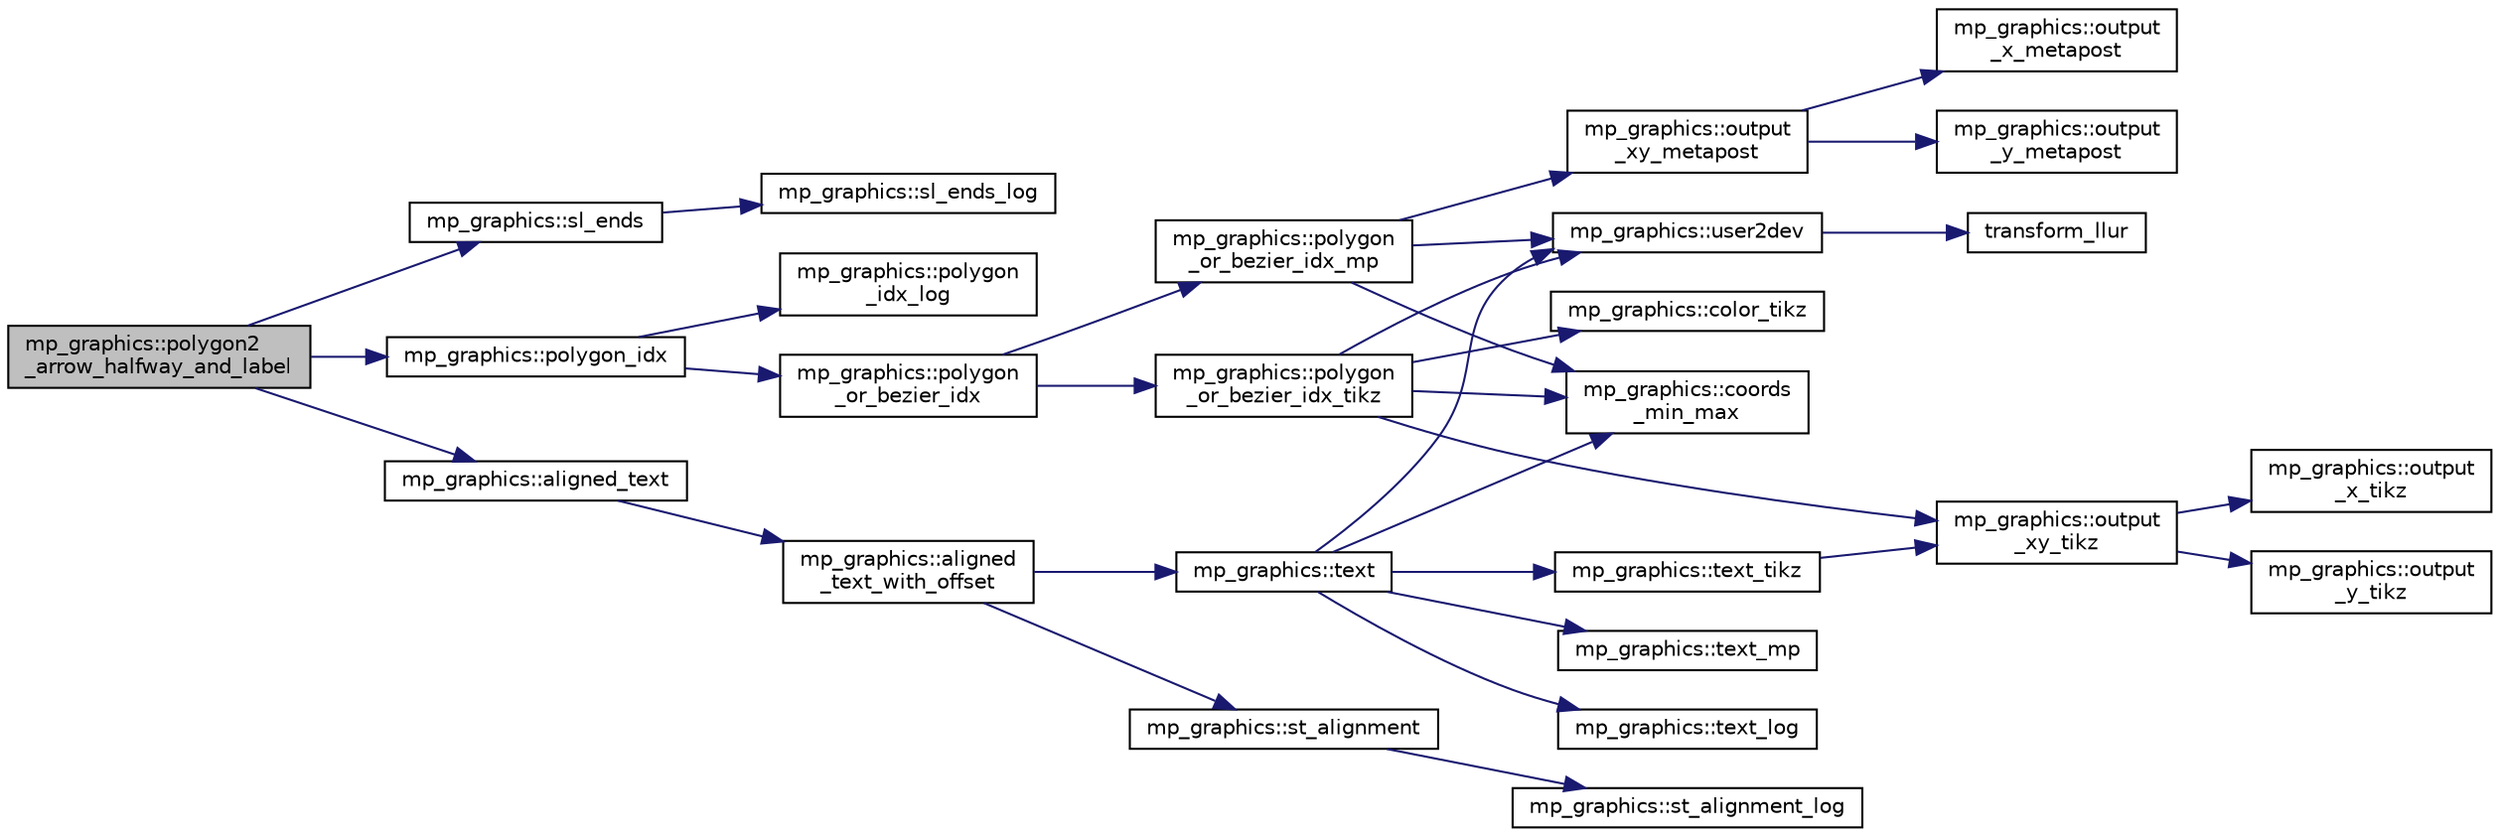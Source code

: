 digraph "mp_graphics::polygon2_arrow_halfway_and_label"
{
  edge [fontname="Helvetica",fontsize="10",labelfontname="Helvetica",labelfontsize="10"];
  node [fontname="Helvetica",fontsize="10",shape=record];
  rankdir="LR";
  Node5493 [label="mp_graphics::polygon2\l_arrow_halfway_and_label",height=0.2,width=0.4,color="black", fillcolor="grey75", style="filled", fontcolor="black"];
  Node5493 -> Node5494 [color="midnightblue",fontsize="10",style="solid",fontname="Helvetica"];
  Node5494 [label="mp_graphics::sl_ends",height=0.2,width=0.4,color="black", fillcolor="white", style="filled",URL="$da/d2c/classmp__graphics.html#a555d8a360035bd043aedba1563107551"];
  Node5494 -> Node5495 [color="midnightblue",fontsize="10",style="solid",fontname="Helvetica"];
  Node5495 [label="mp_graphics::sl_ends_log",height=0.2,width=0.4,color="black", fillcolor="white", style="filled",URL="$da/d2c/classmp__graphics.html#af3c7852b230527041002aac41b8481fd"];
  Node5493 -> Node5496 [color="midnightblue",fontsize="10",style="solid",fontname="Helvetica"];
  Node5496 [label="mp_graphics::polygon_idx",height=0.2,width=0.4,color="black", fillcolor="white", style="filled",URL="$da/d2c/classmp__graphics.html#a60729a478cad572ccb9df00b0f5988df"];
  Node5496 -> Node5497 [color="midnightblue",fontsize="10",style="solid",fontname="Helvetica"];
  Node5497 [label="mp_graphics::polygon\l_idx_log",height=0.2,width=0.4,color="black", fillcolor="white", style="filled",URL="$da/d2c/classmp__graphics.html#aef990b1a5e84f4781ff613ce48fafe83"];
  Node5496 -> Node5498 [color="midnightblue",fontsize="10",style="solid",fontname="Helvetica"];
  Node5498 [label="mp_graphics::polygon\l_or_bezier_idx",height=0.2,width=0.4,color="black", fillcolor="white", style="filled",URL="$da/d2c/classmp__graphics.html#ac67f20507b7b4f592e9ed90aaa1f472a"];
  Node5498 -> Node5499 [color="midnightblue",fontsize="10",style="solid",fontname="Helvetica"];
  Node5499 [label="mp_graphics::polygon\l_or_bezier_idx_mp",height=0.2,width=0.4,color="black", fillcolor="white", style="filled",URL="$da/d2c/classmp__graphics.html#ac1c736f6c02abd6df696eb949c3513ac"];
  Node5499 -> Node5500 [color="midnightblue",fontsize="10",style="solid",fontname="Helvetica"];
  Node5500 [label="mp_graphics::coords\l_min_max",height=0.2,width=0.4,color="black", fillcolor="white", style="filled",URL="$da/d2c/classmp__graphics.html#afa0af74da2afd1d00b2eeb5e25b4f596"];
  Node5499 -> Node5501 [color="midnightblue",fontsize="10",style="solid",fontname="Helvetica"];
  Node5501 [label="mp_graphics::user2dev",height=0.2,width=0.4,color="black", fillcolor="white", style="filled",URL="$da/d2c/classmp__graphics.html#af087f5f4b08c72f67f5e35cc312070fb"];
  Node5501 -> Node5502 [color="midnightblue",fontsize="10",style="solid",fontname="Helvetica"];
  Node5502 [label="transform_llur",height=0.2,width=0.4,color="black", fillcolor="white", style="filled",URL="$d9/d29/draw_8_c.html#af38b139f64e19404b9a944c7188d4aff"];
  Node5499 -> Node5503 [color="midnightblue",fontsize="10",style="solid",fontname="Helvetica"];
  Node5503 [label="mp_graphics::output\l_xy_metapost",height=0.2,width=0.4,color="black", fillcolor="white", style="filled",URL="$da/d2c/classmp__graphics.html#a564e7d2700489eed72ea865b3acc14db"];
  Node5503 -> Node5504 [color="midnightblue",fontsize="10",style="solid",fontname="Helvetica"];
  Node5504 [label="mp_graphics::output\l_x_metapost",height=0.2,width=0.4,color="black", fillcolor="white", style="filled",URL="$da/d2c/classmp__graphics.html#aee38beb59e940946cbb575cde90b9cfe"];
  Node5503 -> Node5505 [color="midnightblue",fontsize="10",style="solid",fontname="Helvetica"];
  Node5505 [label="mp_graphics::output\l_y_metapost",height=0.2,width=0.4,color="black", fillcolor="white", style="filled",URL="$da/d2c/classmp__graphics.html#a41c9d8463dc57fa97bb9a1e0577980b6"];
  Node5498 -> Node5506 [color="midnightblue",fontsize="10",style="solid",fontname="Helvetica"];
  Node5506 [label="mp_graphics::polygon\l_or_bezier_idx_tikz",height=0.2,width=0.4,color="black", fillcolor="white", style="filled",URL="$da/d2c/classmp__graphics.html#ae266ecef91f4cd8a6fd4054b17354370"];
  Node5506 -> Node5507 [color="midnightblue",fontsize="10",style="solid",fontname="Helvetica"];
  Node5507 [label="mp_graphics::color_tikz",height=0.2,width=0.4,color="black", fillcolor="white", style="filled",URL="$da/d2c/classmp__graphics.html#a55d0835caab08eaf3e409096bbb91d63"];
  Node5506 -> Node5500 [color="midnightblue",fontsize="10",style="solid",fontname="Helvetica"];
  Node5506 -> Node5501 [color="midnightblue",fontsize="10",style="solid",fontname="Helvetica"];
  Node5506 -> Node5508 [color="midnightblue",fontsize="10",style="solid",fontname="Helvetica"];
  Node5508 [label="mp_graphics::output\l_xy_tikz",height=0.2,width=0.4,color="black", fillcolor="white", style="filled",URL="$da/d2c/classmp__graphics.html#a640800bc67fec9ed441b27c71461e9c6"];
  Node5508 -> Node5509 [color="midnightblue",fontsize="10",style="solid",fontname="Helvetica"];
  Node5509 [label="mp_graphics::output\l_x_tikz",height=0.2,width=0.4,color="black", fillcolor="white", style="filled",URL="$da/d2c/classmp__graphics.html#a311d4fb1c32d1eb0faeee055bb8badee"];
  Node5508 -> Node5510 [color="midnightblue",fontsize="10",style="solid",fontname="Helvetica"];
  Node5510 [label="mp_graphics::output\l_y_tikz",height=0.2,width=0.4,color="black", fillcolor="white", style="filled",URL="$da/d2c/classmp__graphics.html#a0d6bddb89b4c58c82aa124dd003dda08"];
  Node5493 -> Node5511 [color="midnightblue",fontsize="10",style="solid",fontname="Helvetica"];
  Node5511 [label="mp_graphics::aligned_text",height=0.2,width=0.4,color="black", fillcolor="white", style="filled",URL="$da/d2c/classmp__graphics.html#a52ca0d0e39640fe15c6a8bd8633c9e5a"];
  Node5511 -> Node5512 [color="midnightblue",fontsize="10",style="solid",fontname="Helvetica"];
  Node5512 [label="mp_graphics::aligned\l_text_with_offset",height=0.2,width=0.4,color="black", fillcolor="white", style="filled",URL="$da/d2c/classmp__graphics.html#a3b5a8558ee721bd8b9ed36e732317679"];
  Node5512 -> Node5513 [color="midnightblue",fontsize="10",style="solid",fontname="Helvetica"];
  Node5513 [label="mp_graphics::st_alignment",height=0.2,width=0.4,color="black", fillcolor="white", style="filled",URL="$da/d2c/classmp__graphics.html#ab897ac847368de2da4296c7f159cc5f9"];
  Node5513 -> Node5514 [color="midnightblue",fontsize="10",style="solid",fontname="Helvetica"];
  Node5514 [label="mp_graphics::st_alignment_log",height=0.2,width=0.4,color="black", fillcolor="white", style="filled",URL="$da/d2c/classmp__graphics.html#a9f7aa1c186791f69881ddbf590835f3e"];
  Node5512 -> Node5515 [color="midnightblue",fontsize="10",style="solid",fontname="Helvetica"];
  Node5515 [label="mp_graphics::text",height=0.2,width=0.4,color="black", fillcolor="white", style="filled",URL="$da/d2c/classmp__graphics.html#ae92ece77cf1942bfee760d6cf854b74b"];
  Node5515 -> Node5500 [color="midnightblue",fontsize="10",style="solid",fontname="Helvetica"];
  Node5515 -> Node5501 [color="midnightblue",fontsize="10",style="solid",fontname="Helvetica"];
  Node5515 -> Node5516 [color="midnightblue",fontsize="10",style="solid",fontname="Helvetica"];
  Node5516 [label="mp_graphics::text_log",height=0.2,width=0.4,color="black", fillcolor="white", style="filled",URL="$da/d2c/classmp__graphics.html#a3a8320de1e68f3c290e138355f05f8ae"];
  Node5515 -> Node5517 [color="midnightblue",fontsize="10",style="solid",fontname="Helvetica"];
  Node5517 [label="mp_graphics::text_mp",height=0.2,width=0.4,color="black", fillcolor="white", style="filled",URL="$da/d2c/classmp__graphics.html#ad30aeb75639e84d876dade51faa50bee"];
  Node5515 -> Node5518 [color="midnightblue",fontsize="10",style="solid",fontname="Helvetica"];
  Node5518 [label="mp_graphics::text_tikz",height=0.2,width=0.4,color="black", fillcolor="white", style="filled",URL="$da/d2c/classmp__graphics.html#ac7e4333813701bcc76fc5eba7700bdbd"];
  Node5518 -> Node5508 [color="midnightblue",fontsize="10",style="solid",fontname="Helvetica"];
}
